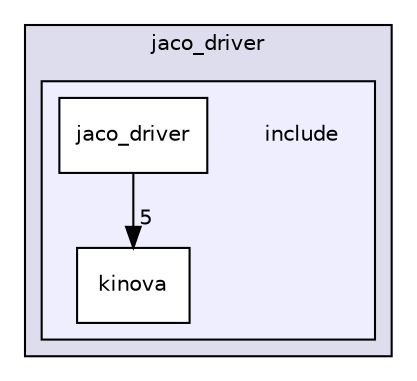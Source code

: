 digraph "C:/Users/soli/Downloads/New folder/kinova-ros-master/jaco_driver/include" {
  compound=true
  node [ fontsize="10", fontname="Helvetica"];
  edge [ labelfontsize="10", labelfontname="Helvetica"];
  subgraph clusterdir_fbccc09f875c6252ae67e35f0c6017cb {
    graph [ bgcolor="#ddddee", pencolor="black", label="jaco_driver" fontname="Helvetica", fontsize="10", URL="dir_fbccc09f875c6252ae67e35f0c6017cb.html"]
  subgraph clusterdir_3379510f283a22ec8763e0fd07f449ec {
    graph [ bgcolor="#eeeeff", pencolor="black", label="" URL="dir_3379510f283a22ec8763e0fd07f449ec.html"];
    dir_3379510f283a22ec8763e0fd07f449ec [shape=plaintext label="include"];
    dir_e705a50d6367131efe436557cec73275 [shape=box label="jaco_driver" color="black" fillcolor="white" style="filled" URL="dir_e705a50d6367131efe436557cec73275.html"];
    dir_6782067c3048b90135732f4bf04934bc [shape=box label="kinova" color="black" fillcolor="white" style="filled" URL="dir_6782067c3048b90135732f4bf04934bc.html"];
  }
  }
  dir_e705a50d6367131efe436557cec73275->dir_6782067c3048b90135732f4bf04934bc [headlabel="5", labeldistance=1.5 headhref="dir_000006_000007.html"];
}
